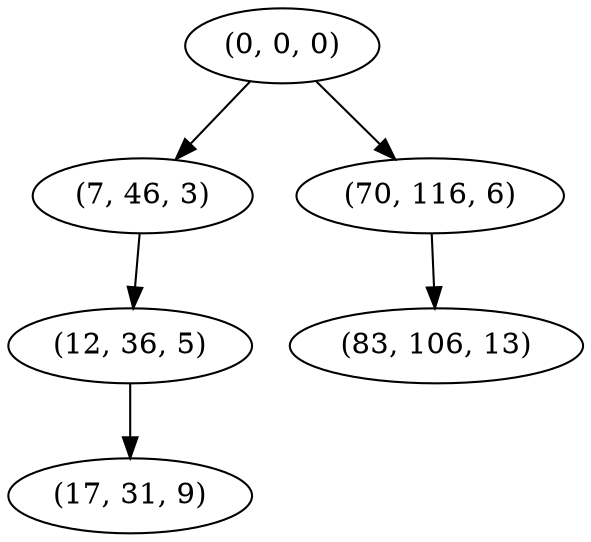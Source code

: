 digraph tree {
    "(0, 0, 0)";
    "(7, 46, 3)";
    "(12, 36, 5)";
    "(17, 31, 9)";
    "(70, 116, 6)";
    "(83, 106, 13)";
    "(0, 0, 0)" -> "(7, 46, 3)";
    "(0, 0, 0)" -> "(70, 116, 6)";
    "(7, 46, 3)" -> "(12, 36, 5)";
    "(12, 36, 5)" -> "(17, 31, 9)";
    "(70, 116, 6)" -> "(83, 106, 13)";
}
